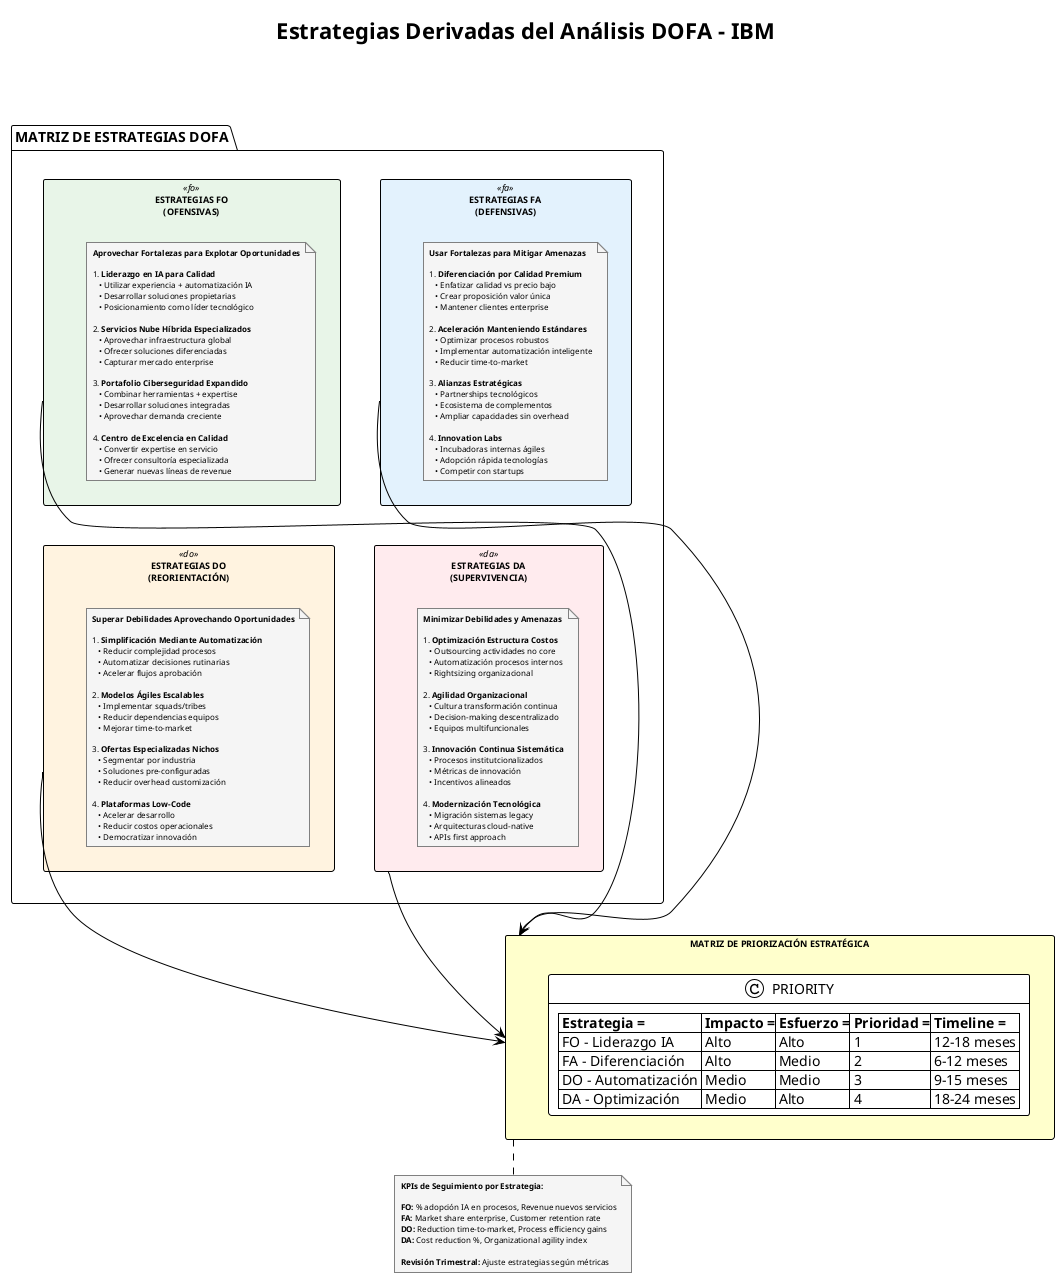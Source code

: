 @startuml estrategias-dofa-ibm
!theme plain
title Estrategias Derivadas del Análisis DOFA - IBM
skinparam backgroundColor white

' Configuración de estilos
skinparam rectangle {
    BackgroundColor<<fo>> #E8F5E8
    BackgroundColor<<fa>> #E3F2FD
    BackgroundColor<<do>> #FFF3E0
    BackgroundColor<<da>> #FFEBEE
    BorderColor black
    FontColor black
    FontSize 9
}

skinparam note {
    BackgroundColor #F5F5F5
    BorderColor gray
    FontSize 8
}

' Matriz central de estrategias
package "MATRIZ DE ESTRATEGIAS DOFA" {
    
    ' Estrategias FO (Fortalezas + Oportunidades)
    rectangle "ESTRATEGIAS FO\n(OFENSIVAS)" as FO <<fo>> {
        note as fo_strategies
            **Aprovechar Fortalezas para Explotar Oportunidades**
            
            1. **Liderazgo en IA para Calidad**
               • Utilizar experiencia + automatización IA
               • Desarrollar soluciones propietarias
               • Posicionamiento como líder tecnológico
            
            2. **Servicios Nube Híbrida Especializados**
               • Aprovechar infraestructura global
               • Ofrecer soluciones diferenciadas
               • Capturar mercado enterprise
            
            3. **Portafolio Ciberseguridad Expandido**
               • Combinar herramientas + expertise
               • Desarrollar soluciones integradas
               • Aprovechar demanda creciente
            
            4. **Centro de Excelencia en Calidad**
               • Convertir expertise en servicio
               • Ofrecer consultoría especializada
               • Generar nuevas líneas de revenue
        end note
    }
    
    ' Estrategias FA (Fortalezas + Amenazas)
    rectangle "ESTRATEGIAS FA\n(DEFENSIVAS)" as FA <<fa>> {
        note as fa_strategies
            **Usar Fortalezas para Mitigar Amenazas**
            
            1. **Diferenciación por Calidad Premium**
               • Enfatizar calidad vs precio bajo
               • Crear proposición valor única
               • Mantener clientes enterprise
            
            2. **Aceleración Manteniendo Estándares**
               • Optimizar procesos robustos
               • Implementar automatización inteligente
               • Reducir time-to-market
            
            3. **Alianzas Estratégicas**
               • Partnerships tecnológicos
               • Ecosistema de complementos
               • Ampliar capacidades sin overhead
            
            4. **Innovation Labs**
               • Incubadoras internas ágiles
               • Adopción rápida tecnologías
               • Competir con startups
        end note
    }
    
    ' Estrategias DO (Debilidades + Oportunidades)
    rectangle "ESTRATEGIAS DO\n(REORIENTACIÓN)" as DO <<do>> {
        note as do_strategies
            **Superar Debilidades Aprovechando Oportunidades**
            
            1. **Simplificación Mediante Automatización**
               • Reducir complejidad procesos
               • Automatizar decisiones rutinarias
               • Acelerar flujos aprobación
            
            2. **Modelos Ágiles Escalables**
               • Implementar squads/tribes
               • Reducir dependencias equipos
               • Mejorar time-to-market
            
            3. **Ofertas Especializadas Nichos**
               • Segmentar por industria
               • Soluciones pre-configuradas
               • Reducir overhead customización
            
            4. **Plataformas Low-Code**
               • Acelerar desarrollo
               • Reducir costos operacionales
               • Democratizar innovación
        end note
    }
    
    ' Estrategias DA (Debilidades + Amenazas)
    rectangle "ESTRATEGIAS DA\n(SUPERVIVENCIA)" as DA <<da>> {
        note as da_strategies
            **Minimizar Debilidades y Amenazas**
            
            1. **Optimización Estructura Costos**
               • Outsourcing actividades no core
               • Automatización procesos internos
               • Rightsizing organizacional
            
            2. **Agilidad Organizacional**
               • Cultura transformación continua
               • Decision-making descentralizado
               • Equipos multifuncionales
            
            3. **Innovación Continua Sistemática**
               • Procesos institutcionalizados
               • Métricas de innovación
               • Incentivos alineados
            
            4. **Modernización Tecnológica**
               • Migración sistemas legacy
               • Arquitecturas cloud-native
               • APIs first approach
        end note
    }
}

' Matriz de priorización
rectangle "MATRIZ DE PRIORIZACIÓN ESTRATÉGICA" as PRIORITY #FFFFCC {
    PRIORITY : |= Estrategia =|= Impacto =|= Esfuerzo =|= Prioridad =|= Timeline =|
    PRIORITY : | FO - Liderazgo IA | Alto | Alto | 1 | 12-18 meses |
    PRIORITY : | FA - Diferenciación | Alto | Medio | 2 | 6-12 meses |
    PRIORITY : | DO - Automatización | Medio | Medio | 3 | 9-15 meses |
    PRIORITY : | DA - Optimización | Medio | Alto | 4 | 18-24 meses |
}

' Conectores entre estrategias
FO -[hidden]right-> FA
DO -[hidden]right-> DA
FO -[hidden]down-> DO
FA -[hidden]down-> DA

' Conexión a priorización
FO -down-> PRIORITY
FA -down-> PRIORITY
DO -down-> PRIORITY
DA -down-> PRIORITY

' KPIs de seguimiento
note bottom of PRIORITY
**KPIs de Seguimiento por Estrategia:**

**FO:** % adopción IA en procesos, Revenue nuevos servicios
**FA:** Market share enterprise, Customer retention rate
**DO:** Reduction time-to-market, Process efficiency gains
**DA:** Cost reduction %, Organizational agility index

**Revisión Trimestral:** Ajuste estrategias según métricas
end note

@enduml
